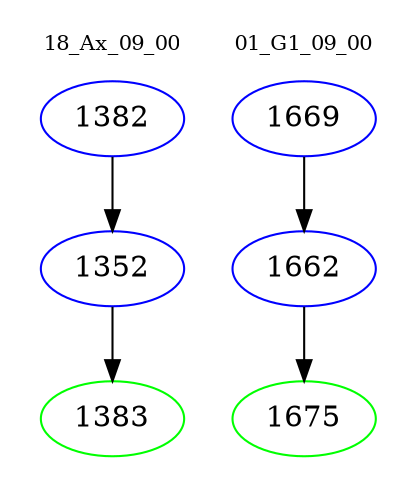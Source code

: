 digraph{
subgraph cluster_0 {
color = white
label = "18_Ax_09_00";
fontsize=10;
T0_1382 [label="1382", color="blue"]
T0_1382 -> T0_1352 [color="black"]
T0_1352 [label="1352", color="blue"]
T0_1352 -> T0_1383 [color="black"]
T0_1383 [label="1383", color="green"]
}
subgraph cluster_1 {
color = white
label = "01_G1_09_00";
fontsize=10;
T1_1669 [label="1669", color="blue"]
T1_1669 -> T1_1662 [color="black"]
T1_1662 [label="1662", color="blue"]
T1_1662 -> T1_1675 [color="black"]
T1_1675 [label="1675", color="green"]
}
}
